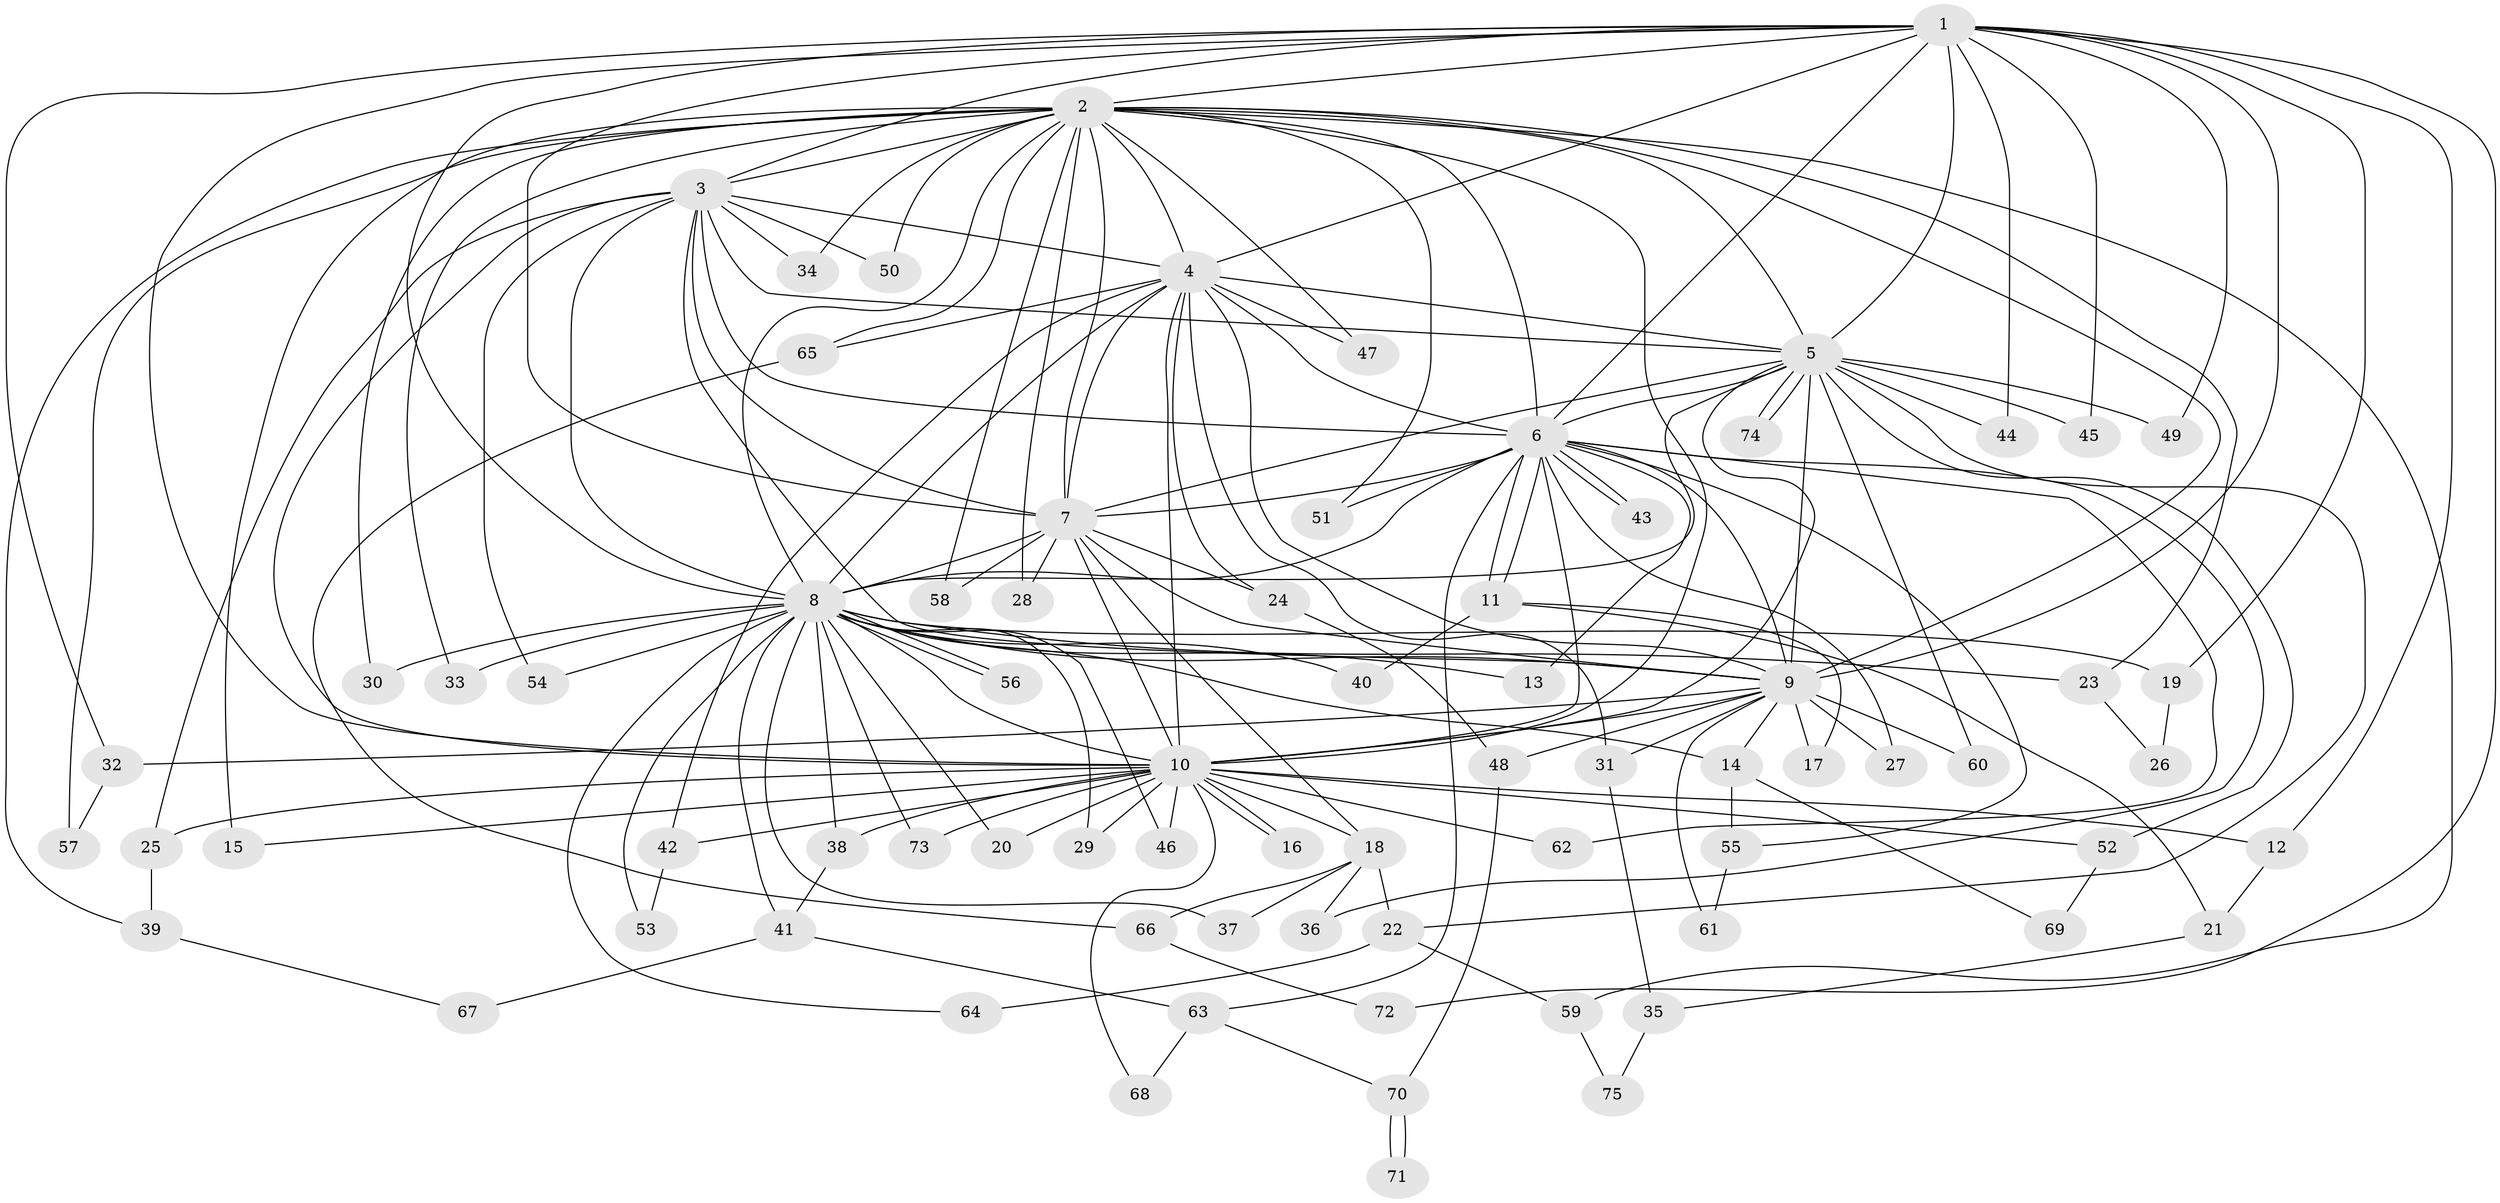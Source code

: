// coarse degree distribution, {14: 0.038461538461538464, 20: 0.038461538461538464, 11: 0.019230769230769232, 16: 0.019230769230769232, 12: 0.019230769230769232, 25: 0.019230769230769232, 17: 0.019230769230769232, 21: 0.019230769230769232, 5: 0.019230769230769232, 3: 0.23076923076923078, 2: 0.4423076923076923, 4: 0.057692307692307696, 6: 0.038461538461538464, 1: 0.019230769230769232}
// Generated by graph-tools (version 1.1) at 2025/17/03/04/25 18:17:40]
// undirected, 75 vertices, 175 edges
graph export_dot {
graph [start="1"]
  node [color=gray90,style=filled];
  1;
  2;
  3;
  4;
  5;
  6;
  7;
  8;
  9;
  10;
  11;
  12;
  13;
  14;
  15;
  16;
  17;
  18;
  19;
  20;
  21;
  22;
  23;
  24;
  25;
  26;
  27;
  28;
  29;
  30;
  31;
  32;
  33;
  34;
  35;
  36;
  37;
  38;
  39;
  40;
  41;
  42;
  43;
  44;
  45;
  46;
  47;
  48;
  49;
  50;
  51;
  52;
  53;
  54;
  55;
  56;
  57;
  58;
  59;
  60;
  61;
  62;
  63;
  64;
  65;
  66;
  67;
  68;
  69;
  70;
  71;
  72;
  73;
  74;
  75;
  1 -- 2;
  1 -- 3;
  1 -- 4;
  1 -- 5;
  1 -- 6;
  1 -- 7;
  1 -- 8;
  1 -- 9;
  1 -- 10;
  1 -- 12;
  1 -- 19;
  1 -- 32;
  1 -- 44;
  1 -- 45;
  1 -- 49;
  1 -- 72;
  2 -- 3;
  2 -- 4;
  2 -- 5;
  2 -- 6;
  2 -- 7;
  2 -- 8;
  2 -- 9;
  2 -- 10;
  2 -- 15;
  2 -- 23;
  2 -- 28;
  2 -- 30;
  2 -- 33;
  2 -- 34;
  2 -- 39;
  2 -- 47;
  2 -- 50;
  2 -- 51;
  2 -- 57;
  2 -- 58;
  2 -- 59;
  2 -- 65;
  3 -- 4;
  3 -- 5;
  3 -- 6;
  3 -- 7;
  3 -- 8;
  3 -- 9;
  3 -- 10;
  3 -- 25;
  3 -- 34;
  3 -- 50;
  3 -- 54;
  4 -- 5;
  4 -- 6;
  4 -- 7;
  4 -- 8;
  4 -- 9;
  4 -- 10;
  4 -- 24;
  4 -- 31;
  4 -- 42;
  4 -- 47;
  4 -- 65;
  5 -- 6;
  5 -- 7;
  5 -- 8;
  5 -- 9;
  5 -- 10;
  5 -- 22;
  5 -- 44;
  5 -- 45;
  5 -- 49;
  5 -- 52;
  5 -- 60;
  5 -- 74;
  5 -- 74;
  6 -- 7;
  6 -- 8;
  6 -- 9;
  6 -- 10;
  6 -- 11;
  6 -- 11;
  6 -- 13;
  6 -- 27;
  6 -- 36;
  6 -- 43;
  6 -- 43;
  6 -- 51;
  6 -- 55;
  6 -- 62;
  6 -- 63;
  7 -- 8;
  7 -- 9;
  7 -- 10;
  7 -- 18;
  7 -- 24;
  7 -- 28;
  7 -- 58;
  8 -- 9;
  8 -- 10;
  8 -- 13;
  8 -- 14;
  8 -- 19;
  8 -- 20;
  8 -- 23;
  8 -- 29;
  8 -- 30;
  8 -- 33;
  8 -- 37;
  8 -- 38;
  8 -- 40;
  8 -- 41;
  8 -- 46;
  8 -- 53;
  8 -- 54;
  8 -- 56;
  8 -- 56;
  8 -- 64;
  8 -- 73;
  9 -- 10;
  9 -- 14;
  9 -- 17;
  9 -- 27;
  9 -- 31;
  9 -- 32;
  9 -- 48;
  9 -- 60;
  9 -- 61;
  10 -- 12;
  10 -- 15;
  10 -- 16;
  10 -- 16;
  10 -- 18;
  10 -- 20;
  10 -- 25;
  10 -- 29;
  10 -- 38;
  10 -- 42;
  10 -- 46;
  10 -- 52;
  10 -- 62;
  10 -- 68;
  10 -- 73;
  11 -- 17;
  11 -- 21;
  11 -- 40;
  12 -- 21;
  14 -- 55;
  14 -- 69;
  18 -- 22;
  18 -- 36;
  18 -- 37;
  18 -- 66;
  19 -- 26;
  21 -- 35;
  22 -- 59;
  22 -- 64;
  23 -- 26;
  24 -- 48;
  25 -- 39;
  31 -- 35;
  32 -- 57;
  35 -- 75;
  38 -- 41;
  39 -- 67;
  41 -- 63;
  41 -- 67;
  42 -- 53;
  48 -- 70;
  52 -- 69;
  55 -- 61;
  59 -- 75;
  63 -- 68;
  63 -- 70;
  65 -- 66;
  66 -- 72;
  70 -- 71;
  70 -- 71;
}
